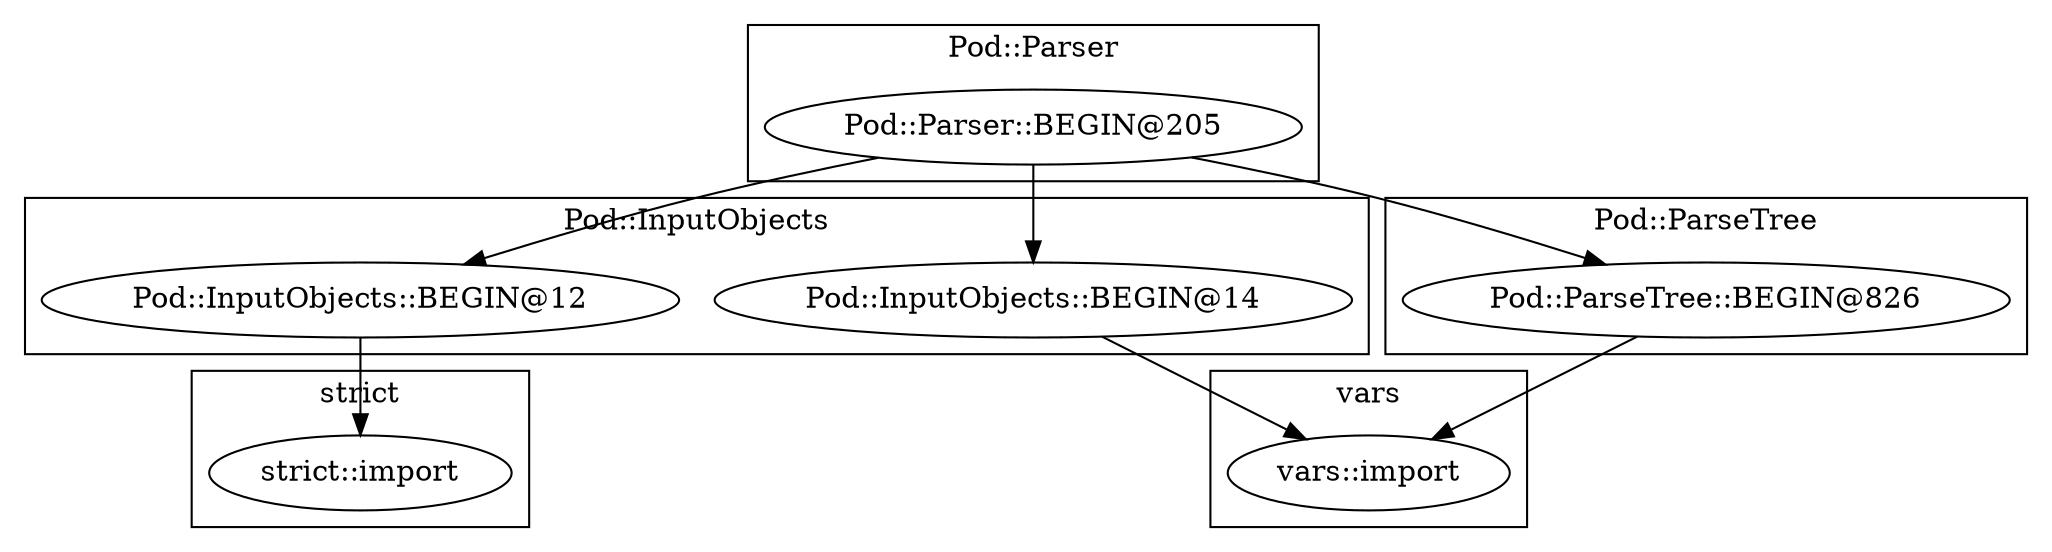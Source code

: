 digraph {
graph [overlap=false]
subgraph cluster_Pod_InputObjects {
	label="Pod::InputObjects";
	"Pod::InputObjects::BEGIN@12";
	"Pod::InputObjects::BEGIN@14";
}
subgraph cluster_vars {
	label="vars";
	"vars::import";
}
subgraph cluster_strict {
	label="strict";
	"strict::import";
}
subgraph cluster_Pod_ParseTree {
	label="Pod::ParseTree";
	"Pod::ParseTree::BEGIN@826";
}
subgraph cluster_Pod_Parser {
	label="Pod::Parser";
	"Pod::Parser::BEGIN@205";
}
"Pod::Parser::BEGIN@205" -> "Pod::InputObjects::BEGIN@14";
"Pod::Parser::BEGIN@205" -> "Pod::ParseTree::BEGIN@826";
"Pod::InputObjects::BEGIN@14" -> "vars::import";
"Pod::ParseTree::BEGIN@826" -> "vars::import";
"Pod::Parser::BEGIN@205" -> "Pod::InputObjects::BEGIN@12";
"Pod::InputObjects::BEGIN@12" -> "strict::import";
}
